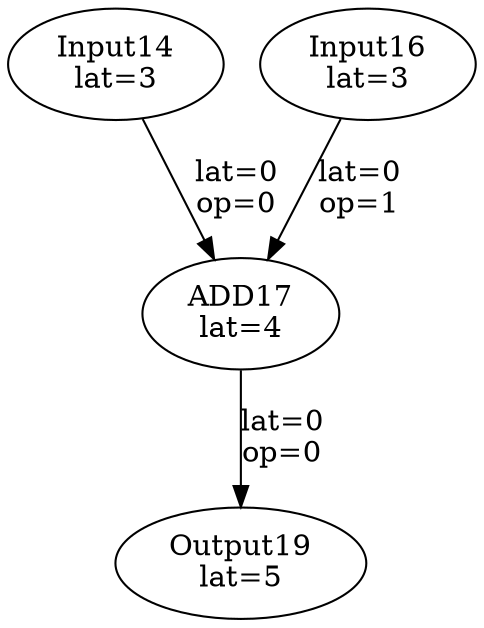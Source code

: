 Digraph G {
"Input14"[label = "\N\nlat=3"];
"Input16"[label = "\N\nlat=3"];
"ADD17"[label = "\N\nlat=4"];
"Input14"->"ADD17"[label = "lat=0\nop=0"];
"Input16"->"ADD17"[label = "lat=0\nop=1"];
"Output19"[label = "\N\nlat=5"];
"ADD17"->"Output19"[label = "lat=0\nop=0"];
}

